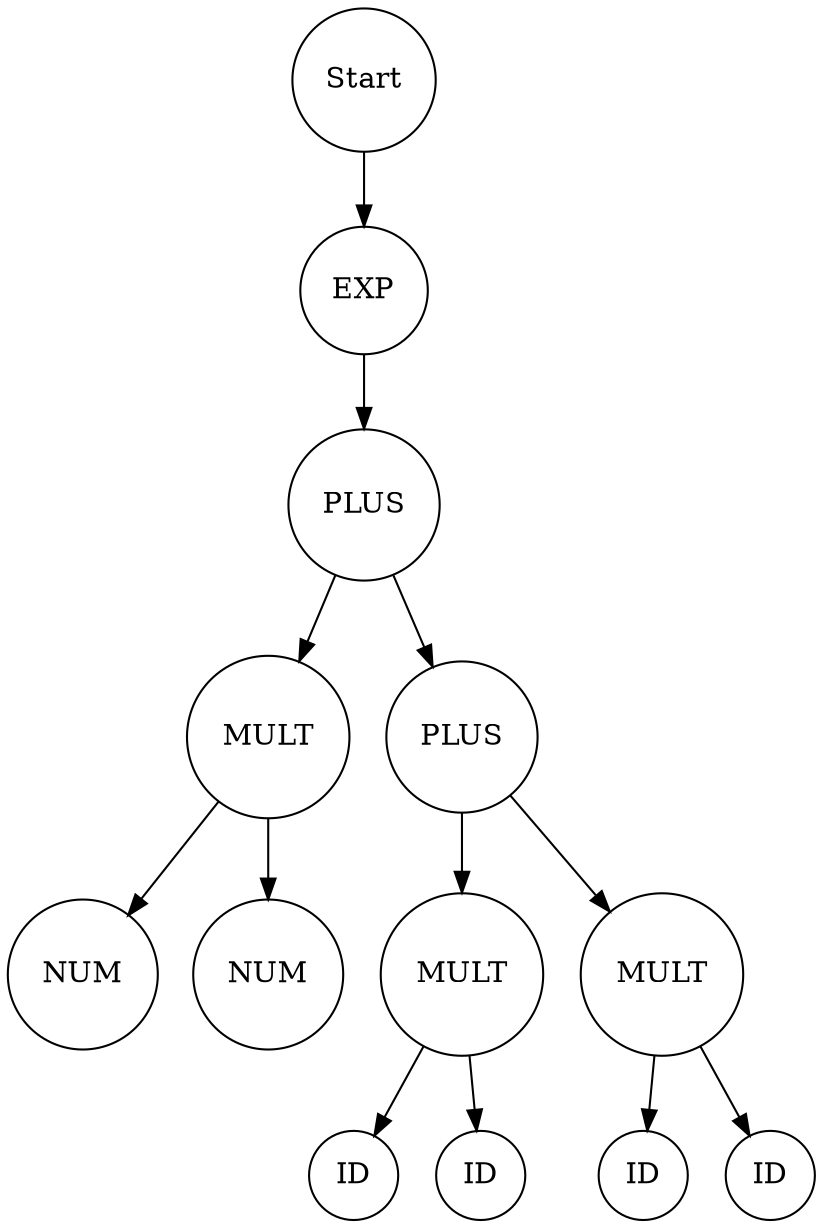 digraph G {
            rankdir=TB; // Tree-like top-bottom orientation
            node [shape=circle];
              node0 [label="Start"];
  node0_0 [label="EXP"];
  node0 -> node0_0;
  node0_0_0 [label="PLUS"];
  node0_0 -> node0_0_0;
  node0_0_0_0 [label="MULT"];
  node0_0_0 -> node0_0_0_0;
  node0_0_0_0_0 [label="NUM"];
  node0_0_0_0 -> node0_0_0_0_0;
  node0_0_0_0_1 [label="NUM"];
  node0_0_0_0 -> node0_0_0_0_1;
  node0_0_0_1 [label="PLUS"];
  node0_0_0 -> node0_0_0_1;
  node0_0_0_1_0 [label="MULT"];
  node0_0_0_1 -> node0_0_0_1_0;
  node0_0_0_1_0_0 [label="ID"];
  node0_0_0_1_0 -> node0_0_0_1_0_0;
  node0_0_0_1_0_1 [label="ID"];
  node0_0_0_1_0 -> node0_0_0_1_0_1;
  node0_0_0_1_1 [label="MULT"];
  node0_0_0_1 -> node0_0_0_1_1;
  node0_0_0_1_1_0 [label="ID"];
  node0_0_0_1_1 -> node0_0_0_1_1_0;
  node0_0_0_1_1_1 [label="ID"];
  node0_0_0_1_1 -> node0_0_0_1_1_1;
        }